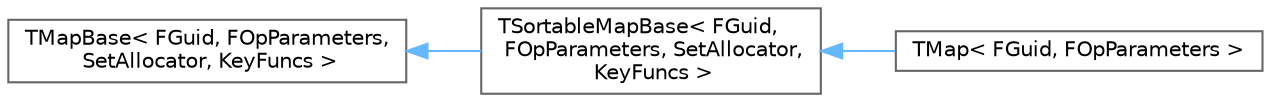 digraph "Graphical Class Hierarchy"
{
 // INTERACTIVE_SVG=YES
 // LATEX_PDF_SIZE
  bgcolor="transparent";
  edge [fontname=Helvetica,fontsize=10,labelfontname=Helvetica,labelfontsize=10];
  node [fontname=Helvetica,fontsize=10,shape=box,height=0.2,width=0.4];
  rankdir="LR";
  Node0 [id="Node000000",label="TMapBase\< FGuid, FOpParameters,\l SetAllocator, KeyFuncs \>",height=0.2,width=0.4,color="grey40", fillcolor="white", style="filled",URL="$d8/dad/classTMapBase.html",tooltip=" "];
  Node0 -> Node1 [id="edge6630_Node000000_Node000001",dir="back",color="steelblue1",style="solid",tooltip=" "];
  Node1 [id="Node000001",label="TSortableMapBase\< FGuid,\l FOpParameters, SetAllocator,\l KeyFuncs \>",height=0.2,width=0.4,color="grey40", fillcolor="white", style="filled",URL="$de/df5/classTSortableMapBase.html",tooltip=" "];
  Node1 -> Node2 [id="edge6631_Node000001_Node000002",dir="back",color="steelblue1",style="solid",tooltip=" "];
  Node2 [id="Node000002",label="TMap\< FGuid, FOpParameters \>",height=0.2,width=0.4,color="grey40", fillcolor="white", style="filled",URL="$d8/da9/classTMap.html",tooltip=" "];
}
